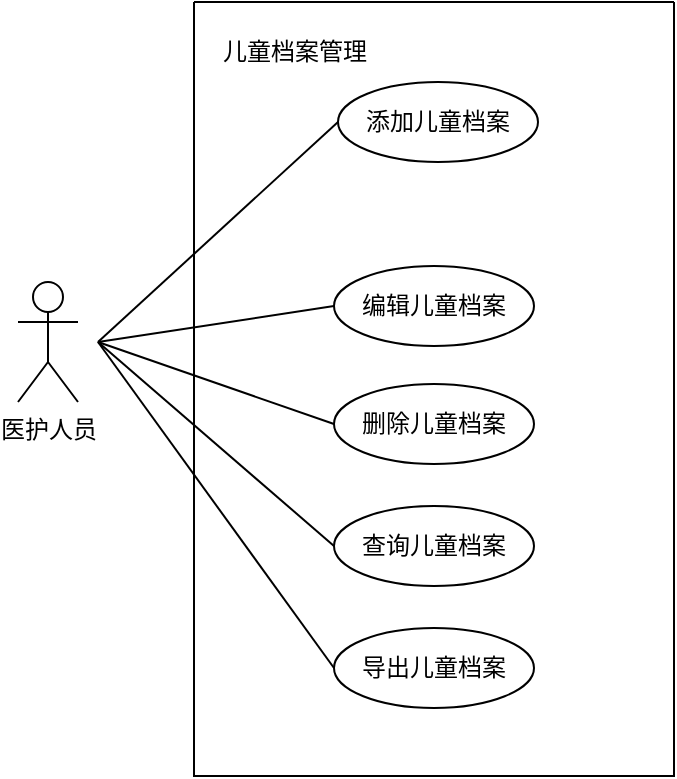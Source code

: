 <mxfile version="21.2.1" type="github">
  <diagram name="第 1 页" id="3thGuiAprRQyPqJnQOxM">
    <mxGraphModel dx="993" dy="573" grid="0" gridSize="10" guides="1" tooltips="1" connect="1" arrows="1" fold="1" page="1" pageScale="1" pageWidth="827" pageHeight="1169" math="0" shadow="0">
      <root>
        <mxCell id="0" />
        <mxCell id="1" parent="0" />
        <mxCell id="AUr2q-_A9TYGjcPhR-jA-1" value="医护人员" style="shape=umlActor;verticalLabelPosition=bottom;verticalAlign=top;html=1;outlineConnect=0;" parent="1" vertex="1">
          <mxGeometry x="140" y="270" width="30" height="60" as="geometry" />
        </mxCell>
        <mxCell id="AUr2q-_A9TYGjcPhR-jA-6" value="添加儿童档案" style="ellipse;whiteSpace=wrap;html=1;" parent="1" vertex="1">
          <mxGeometry x="300" y="170" width="100" height="40" as="geometry" />
        </mxCell>
        <mxCell id="AUr2q-_A9TYGjcPhR-jA-15" value="" style="endArrow=none;html=1;rounded=0;entryX=0;entryY=0.5;entryDx=0;entryDy=0;" parent="1" target="AUr2q-_A9TYGjcPhR-jA-6" edge="1">
          <mxGeometry width="50" height="50" relative="1" as="geometry">
            <mxPoint x="180" y="300" as="sourcePoint" />
            <mxPoint x="230" y="260" as="targetPoint" />
          </mxGeometry>
        </mxCell>
        <mxCell id="AUr2q-_A9TYGjcPhR-jA-17" value="" style="endArrow=none;html=1;rounded=0;entryX=0;entryY=0.5;entryDx=0;entryDy=0;" parent="1" target="AUr2q-_A9TYGjcPhR-jA-8" edge="1">
          <mxGeometry width="50" height="50" relative="1" as="geometry">
            <mxPoint x="180" y="300" as="sourcePoint" />
            <mxPoint x="260" y="320" as="targetPoint" />
          </mxGeometry>
        </mxCell>
        <mxCell id="AUr2q-_A9TYGjcPhR-jA-20" value="" style="endArrow=none;html=1;rounded=0;entryX=0;entryY=0.5;entryDx=0;entryDy=0;" parent="1" target="AUr2q-_A9TYGjcPhR-jA-9" edge="1">
          <mxGeometry width="50" height="50" relative="1" as="geometry">
            <mxPoint x="180" y="300" as="sourcePoint" />
            <mxPoint x="240" y="350" as="targetPoint" />
          </mxGeometry>
        </mxCell>
        <mxCell id="AUr2q-_A9TYGjcPhR-jA-21" value="" style="endArrow=none;html=1;rounded=0;entryX=0;entryY=0.5;entryDx=0;entryDy=0;" parent="1" target="AUr2q-_A9TYGjcPhR-jA-10" edge="1">
          <mxGeometry width="50" height="50" relative="1" as="geometry">
            <mxPoint x="180" y="300" as="sourcePoint" />
            <mxPoint x="250" y="420" as="targetPoint" />
          </mxGeometry>
        </mxCell>
        <mxCell id="AUr2q-_A9TYGjcPhR-jA-22" value="" style="endArrow=none;html=1;rounded=0;entryX=0;entryY=0.5;entryDx=0;entryDy=0;" parent="1" target="AUr2q-_A9TYGjcPhR-jA-14" edge="1">
          <mxGeometry width="50" height="50" relative="1" as="geometry">
            <mxPoint x="180" y="300" as="sourcePoint" />
            <mxPoint x="270" y="420" as="targetPoint" />
          </mxGeometry>
        </mxCell>
        <mxCell id="AUr2q-_A9TYGjcPhR-jA-23" value="" style="swimlane;startSize=0;" parent="1" vertex="1">
          <mxGeometry x="228" y="130" width="240" height="387" as="geometry" />
        </mxCell>
        <mxCell id="AUr2q-_A9TYGjcPhR-jA-24" value="儿童档案管理" style="text;html=1;align=center;verticalAlign=middle;resizable=0;points=[];autosize=1;strokeColor=none;fillColor=none;" parent="AUr2q-_A9TYGjcPhR-jA-23" vertex="1">
          <mxGeometry y="10" width="100" height="30" as="geometry" />
        </mxCell>
        <mxCell id="AUr2q-_A9TYGjcPhR-jA-8" value="编辑儿童档案" style="ellipse;whiteSpace=wrap;html=1;" parent="AUr2q-_A9TYGjcPhR-jA-23" vertex="1">
          <mxGeometry x="70" y="132" width="100" height="40" as="geometry" />
        </mxCell>
        <mxCell id="AUr2q-_A9TYGjcPhR-jA-9" value="删除儿童档案" style="ellipse;whiteSpace=wrap;html=1;" parent="AUr2q-_A9TYGjcPhR-jA-23" vertex="1">
          <mxGeometry x="70" y="191" width="100" height="40" as="geometry" />
        </mxCell>
        <mxCell id="AUr2q-_A9TYGjcPhR-jA-10" value="查询儿童档案" style="ellipse;whiteSpace=wrap;html=1;" parent="AUr2q-_A9TYGjcPhR-jA-23" vertex="1">
          <mxGeometry x="70" y="252" width="100" height="40" as="geometry" />
        </mxCell>
        <mxCell id="AUr2q-_A9TYGjcPhR-jA-14" value="导出儿童档案" style="ellipse;whiteSpace=wrap;html=1;" parent="AUr2q-_A9TYGjcPhR-jA-23" vertex="1">
          <mxGeometry x="70" y="313" width="100" height="40" as="geometry" />
        </mxCell>
      </root>
    </mxGraphModel>
  </diagram>
</mxfile>
